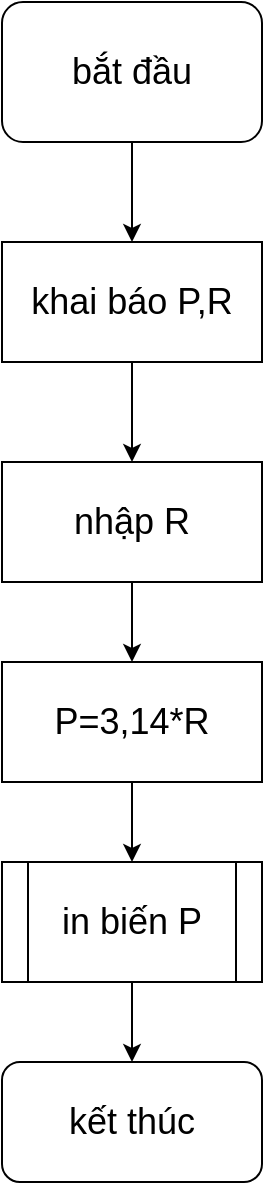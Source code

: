 <mxfile>
    <diagram id="1jUNOio5liO4B5Lc9yV7" name="Page-1">
        <mxGraphModel dx="1130" dy="792" grid="1" gridSize="10" guides="1" tooltips="1" connect="1" arrows="1" fold="1" page="1" pageScale="1" pageWidth="850" pageHeight="1100" math="0" shadow="0">
            <root>
                <mxCell id="0"/>
                <mxCell id="1" parent="0"/>
                <mxCell id="23" value="" style="edgeStyle=none;html=1;fontSize=18;" edge="1" parent="1" source="21" target="22">
                    <mxGeometry relative="1" as="geometry"/>
                </mxCell>
                <mxCell id="21" value="bắt đầu" style="rounded=1;whiteSpace=wrap;html=1;fontSize=18;" vertex="1" parent="1">
                    <mxGeometry x="360" y="40" width="130" height="70" as="geometry"/>
                </mxCell>
                <mxCell id="25" value="" style="edgeStyle=none;html=1;fontSize=18;" edge="1" parent="1" source="22" target="24">
                    <mxGeometry relative="1" as="geometry"/>
                </mxCell>
                <mxCell id="22" value="khai báo P,R" style="rounded=0;whiteSpace=wrap;html=1;fontSize=18;" vertex="1" parent="1">
                    <mxGeometry x="360" y="160" width="130" height="60" as="geometry"/>
                </mxCell>
                <mxCell id="27" value="" style="edgeStyle=none;html=1;fontSize=18;" edge="1" parent="1" source="24" target="26">
                    <mxGeometry relative="1" as="geometry"/>
                </mxCell>
                <mxCell id="24" value="nhập R" style="whiteSpace=wrap;html=1;fontSize=18;rounded=0;" vertex="1" parent="1">
                    <mxGeometry x="360" y="270" width="130" height="60" as="geometry"/>
                </mxCell>
                <mxCell id="29" value="" style="edgeStyle=none;html=1;fontSize=18;" edge="1" parent="1" source="26" target="28">
                    <mxGeometry relative="1" as="geometry"/>
                </mxCell>
                <mxCell id="26" value="P=3,14*R" style="whiteSpace=wrap;html=1;fontSize=18;rounded=0;" vertex="1" parent="1">
                    <mxGeometry x="360" y="370" width="130" height="60" as="geometry"/>
                </mxCell>
                <mxCell id="31" value="" style="edgeStyle=none;html=1;fontSize=18;" edge="1" parent="1" source="28" target="30">
                    <mxGeometry relative="1" as="geometry"/>
                </mxCell>
                <mxCell id="28" value="in biến P" style="shape=process;whiteSpace=wrap;html=1;backgroundOutline=1;fontSize=18;rounded=0;" vertex="1" parent="1">
                    <mxGeometry x="360" y="470" width="130" height="60" as="geometry"/>
                </mxCell>
                <mxCell id="30" value="kết thúc" style="rounded=1;whiteSpace=wrap;html=1;fontSize=18;" vertex="1" parent="1">
                    <mxGeometry x="360" y="570" width="130" height="60" as="geometry"/>
                </mxCell>
            </root>
        </mxGraphModel>
    </diagram>
</mxfile>
